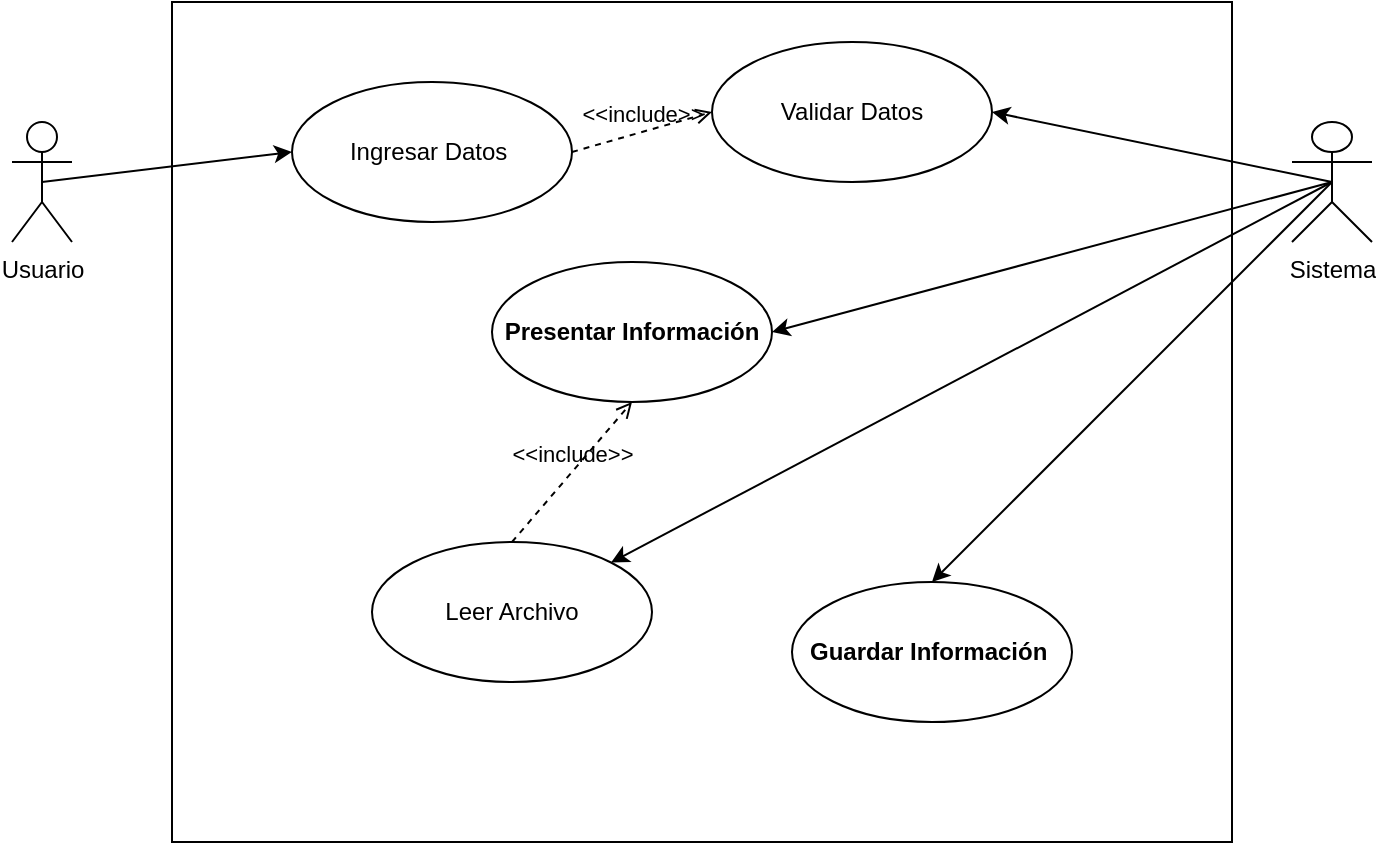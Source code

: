 <mxfile>
    <diagram id="M9nBH66rzmwyRcHIH2tT" name="Page-1">
        <mxGraphModel dx="733" dy="466" grid="1" gridSize="10" guides="1" tooltips="1" connect="1" arrows="1" fold="1" page="1" pageScale="1" pageWidth="850" pageHeight="1100" math="0" shadow="0">
            <root>
                <mxCell id="0"/>
                <mxCell id="1" parent="0"/>
                <mxCell id="3" value="" style="whiteSpace=wrap;html=1;" vertex="1" parent="1">
                    <mxGeometry x="110" y="10" width="530" height="420" as="geometry"/>
                </mxCell>
                <mxCell id="7" style="edgeStyle=none;html=1;exitX=0.5;exitY=0.5;exitDx=0;exitDy=0;exitPerimeter=0;entryX=0;entryY=0.5;entryDx=0;entryDy=0;" edge="1" parent="1" source="4" target="6">
                    <mxGeometry relative="1" as="geometry"/>
                </mxCell>
                <mxCell id="4" value="Usuario" style="shape=umlActor;verticalLabelPosition=bottom;verticalAlign=top;html=1;" vertex="1" parent="1">
                    <mxGeometry x="30" y="70" width="30" height="60" as="geometry"/>
                </mxCell>
                <mxCell id="11" style="edgeStyle=none;html=1;exitX=0.5;exitY=0.5;exitDx=0;exitDy=0;exitPerimeter=0;entryX=1;entryY=0.5;entryDx=0;entryDy=0;" edge="1" parent="1" source="5" target="10">
                    <mxGeometry relative="1" as="geometry"/>
                </mxCell>
                <mxCell id="25" style="edgeStyle=none;html=1;exitX=0.5;exitY=0.5;exitDx=0;exitDy=0;exitPerimeter=0;entryX=1;entryY=0.5;entryDx=0;entryDy=0;" edge="1" parent="1" source="5" target="15">
                    <mxGeometry relative="1" as="geometry"/>
                </mxCell>
                <mxCell id="30" style="edgeStyle=none;html=1;exitX=0.5;exitY=0.5;exitDx=0;exitDy=0;exitPerimeter=0;entryX=1;entryY=0;entryDx=0;entryDy=0;" edge="1" parent="1" source="5" target="12">
                    <mxGeometry relative="1" as="geometry"/>
                </mxCell>
                <mxCell id="31" style="edgeStyle=none;html=1;exitX=0.5;exitY=0.5;exitDx=0;exitDy=0;exitPerimeter=0;entryX=0.5;entryY=0;entryDx=0;entryDy=0;" edge="1" parent="1" source="5" target="13">
                    <mxGeometry relative="1" as="geometry"/>
                </mxCell>
                <mxCell id="5" value="Sistema" style="shape=umlActor;verticalLabelPosition=bottom;verticalAlign=top;html=1;" vertex="1" parent="1">
                    <mxGeometry x="670" y="70" width="40" height="60" as="geometry"/>
                </mxCell>
                <mxCell id="6" value="Ingresar Datos&amp;nbsp;" style="ellipse;whiteSpace=wrap;html=1;" vertex="1" parent="1">
                    <mxGeometry x="170" y="50" width="140" height="70" as="geometry"/>
                </mxCell>
                <mxCell id="10" value="Validar Datos" style="ellipse;whiteSpace=wrap;html=1;" vertex="1" parent="1">
                    <mxGeometry x="380" y="30" width="140" height="70" as="geometry"/>
                </mxCell>
                <mxCell id="12" value="Leer Archivo" style="ellipse;whiteSpace=wrap;html=1;" vertex="1" parent="1">
                    <mxGeometry x="210" y="280" width="140" height="70" as="geometry"/>
                </mxCell>
                <mxCell id="13" value="Guardar Información&amp;nbsp;" style="ellipse;whiteSpace=wrap;html=1;fontStyle=1" vertex="1" parent="1">
                    <mxGeometry x="420" y="300" width="140" height="70" as="geometry"/>
                </mxCell>
                <mxCell id="15" value="Presentar Información" style="ellipse;whiteSpace=wrap;html=1;fontStyle=1" vertex="1" parent="1">
                    <mxGeometry x="270" y="140" width="140" height="70" as="geometry"/>
                </mxCell>
                <mxCell id="26" value="&amp;lt;&amp;lt;include&amp;gt;&amp;gt;" style="html=1;verticalAlign=bottom;labelBackgroundColor=none;endArrow=open;endFill=0;dashed=1;exitX=1;exitY=0.5;exitDx=0;exitDy=0;entryX=0;entryY=0.5;entryDx=0;entryDy=0;" edge="1" parent="1" source="6" target="10">
                    <mxGeometry width="160" relative="1" as="geometry">
                        <mxPoint x="385" y="170" as="sourcePoint"/>
                        <mxPoint x="460" y="110" as="targetPoint"/>
                    </mxGeometry>
                </mxCell>
                <mxCell id="33" value="&amp;lt;&amp;lt;include&amp;gt;&amp;gt;" style="html=1;verticalAlign=bottom;labelBackgroundColor=none;endArrow=open;endFill=0;dashed=1;exitX=0.5;exitY=0;exitDx=0;exitDy=0;entryX=0.5;entryY=1;entryDx=0;entryDy=0;" edge="1" parent="1" source="12" target="15">
                    <mxGeometry x="0.012" width="160" relative="1" as="geometry">
                        <mxPoint x="460" y="110" as="sourcePoint"/>
                        <mxPoint x="360" y="230" as="targetPoint"/>
                        <mxPoint as="offset"/>
                    </mxGeometry>
                </mxCell>
            </root>
        </mxGraphModel>
    </diagram>
</mxfile>